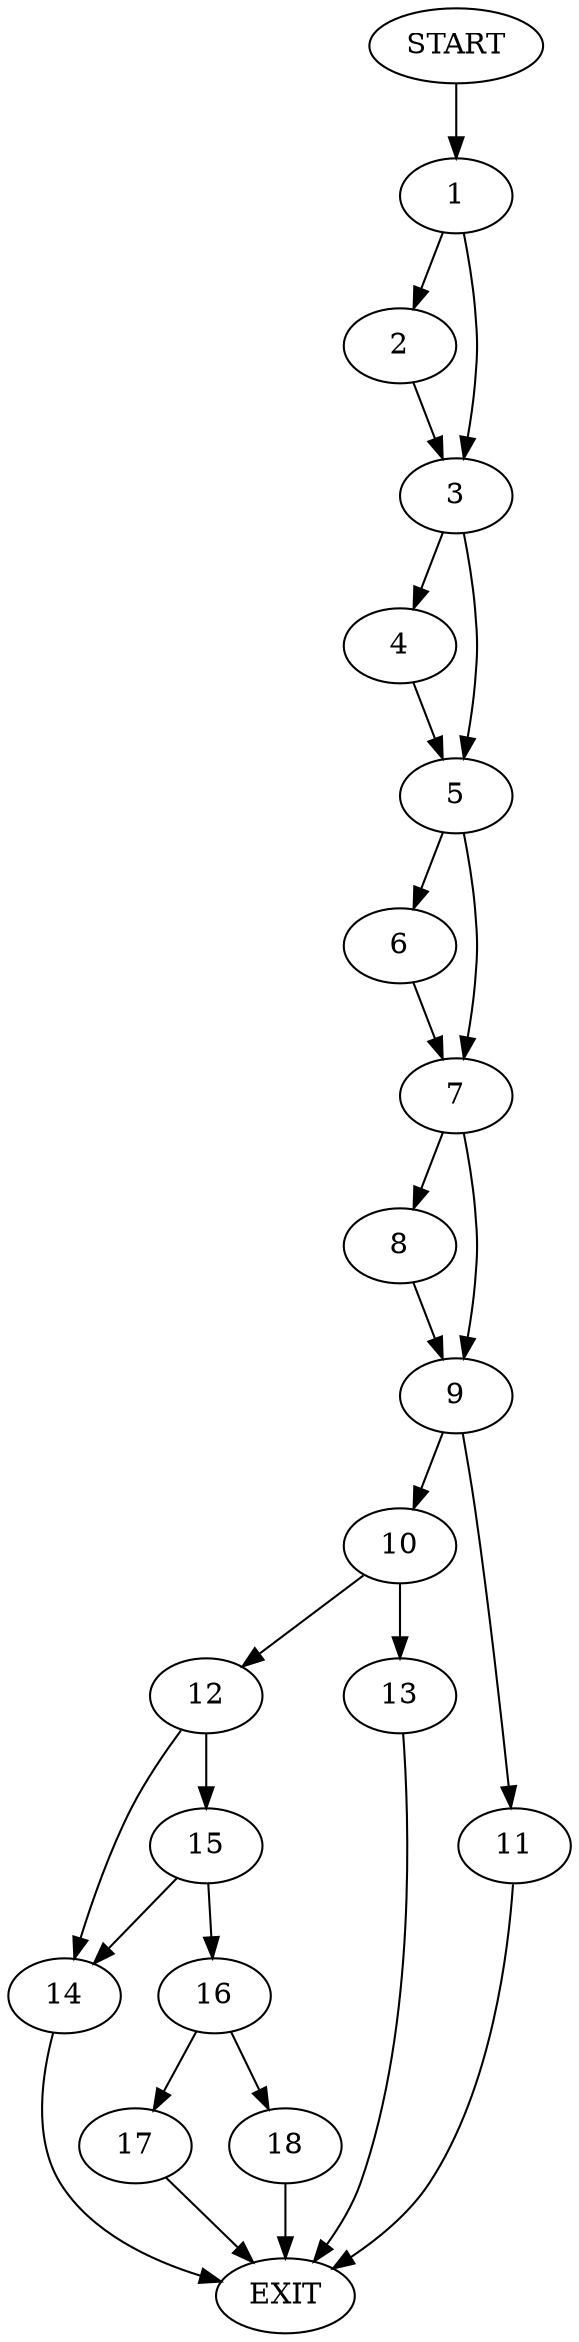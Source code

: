 digraph {
0 [label="START"]
19 [label="EXIT"]
0 -> 1
1 -> 2
1 -> 3
2 -> 3
3 -> 4
3 -> 5
5 -> 6
5 -> 7
4 -> 5
6 -> 7
7 -> 8
7 -> 9
8 -> 9
9 -> 10
9 -> 11
10 -> 12
10 -> 13
11 -> 19
13 -> 19
12 -> 14
12 -> 15
15 -> 14
15 -> 16
14 -> 19
16 -> 17
16 -> 18
18 -> 19
17 -> 19
}
